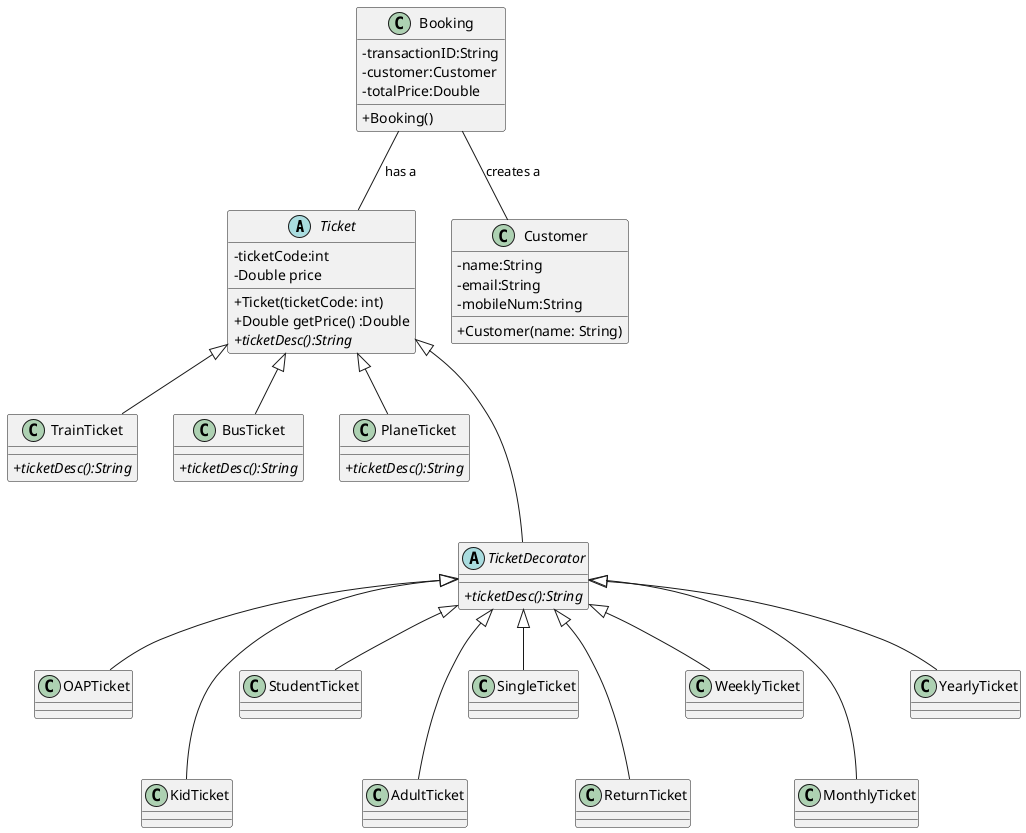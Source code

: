 @startuml
skinparam classAttributeIconSize 0
abstract class Ticket{
-ticketCode:int
-Double price

+Ticket(ticketCode: int)
+Double getPrice() :Double
+{abstract} ticketDesc():String

}

class TrainTicket{
+{abstract} ticketDesc():String
}

class BusTicket{
+{abstract} ticketDesc():String
}

class PlaneTicket{
+{abstract} ticketDesc():String
}

abstract class TicketDecorator{
+{abstract} ticketDesc():String
}

class Customer{
-name:String
-email:String
-mobileNum:String
+Customer(name: String)
}

class Booking{
-transactionID:String
-customer:Customer
-totalPrice:Double
+Booking()
}

Booking -- Ticket : has a
Booking -- Customer : creates a

Ticket <|-- BusTicket
Ticket <|-- TrainTicket
Ticket <|-- PlaneTicket
Ticket <|--- TicketDecorator
TicketDecorator <|-- OAPTicket
TicketDecorator <|--- KidTicket
TicketDecorator <|-- StudentTicket
TicketDecorator <|--- AdultTicket
TicketDecorator <|-- SingleTicket
TicketDecorator <|--- ReturnTicket
TicketDecorator <|-- WeeklyTicket
TicketDecorator <|--- MonthlyTicket
TicketDecorator <|-- YearlyTicket







@enduml